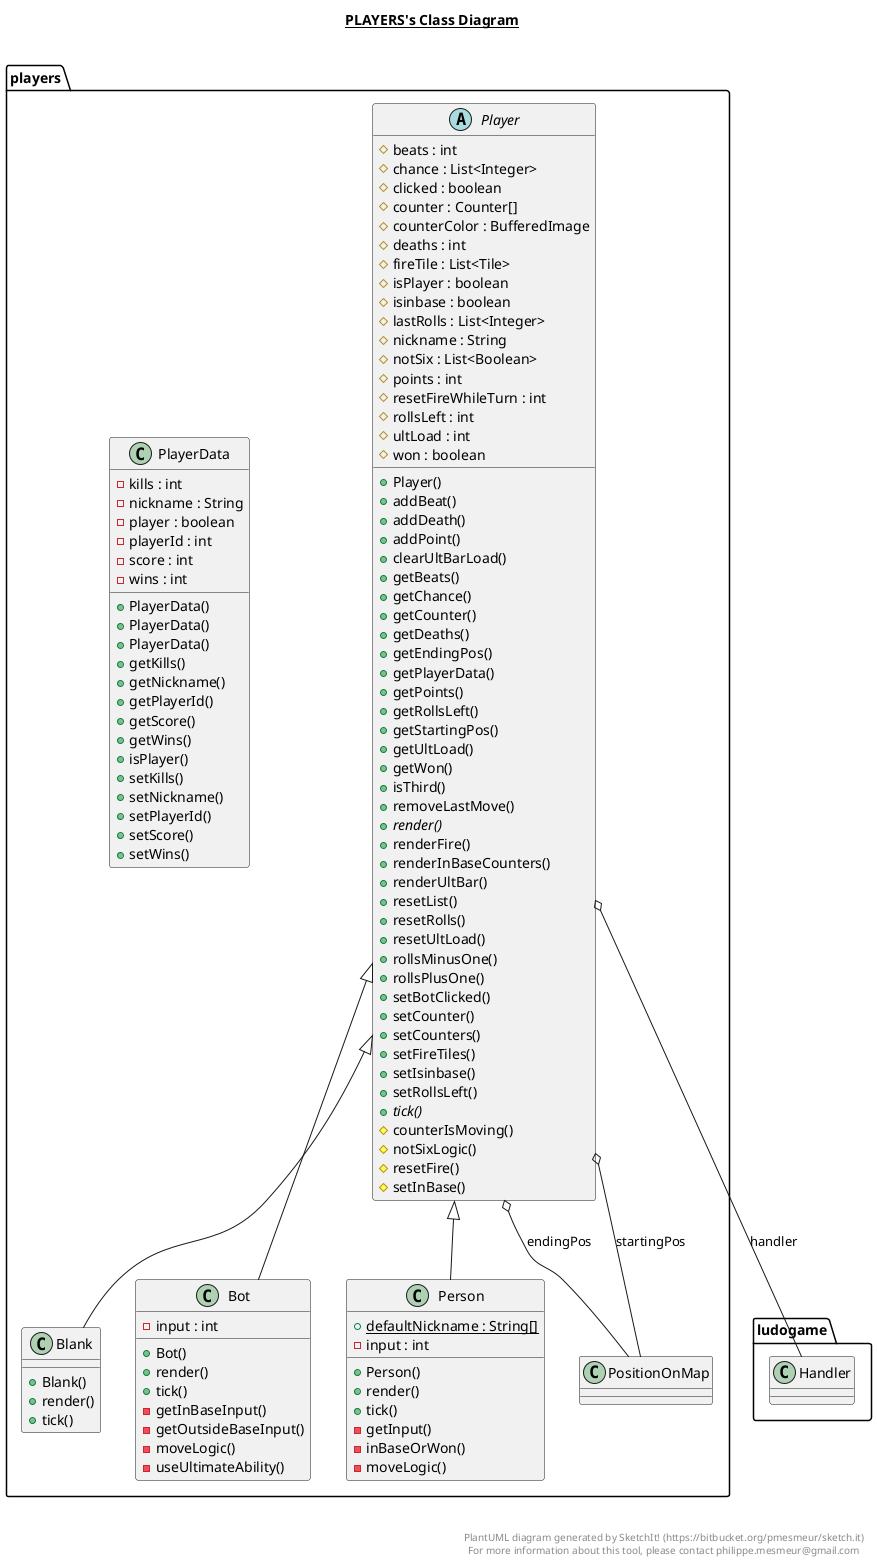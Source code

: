 @startuml

title __PLAYERS's Class Diagram__\n

  namespace players {
    class players.Blank {
        + Blank()
        + render()
        + tick()
    }
  }
  

  namespace players {
    class players.Bot {
        - input : int
        + Bot()
        + render()
        + tick()
        - getInBaseInput()
        - getOutsideBaseInput()
        - moveLogic()
        - useUltimateAbility()
    }
  }
  

  namespace players {
    class players.Person {
        {static} + defaultNickname : String[]
        - input : int
        + Person()
        + render()
        + tick()
        - getInput()
        - inBaseOrWon()
        - moveLogic()
    }
  }
  

  namespace players {
    abstract class players.Player {
        # beats : int
        # chance : List<Integer>
        # clicked : boolean
        # counter : Counter[]
        # counterColor : BufferedImage
        # deaths : int
        # fireTile : List<Tile>
        # isPlayer : boolean
        # isinbase : boolean
        # lastRolls : List<Integer>
        # nickname : String
        # notSix : List<Boolean>
        # points : int
        # resetFireWhileTurn : int
        # rollsLeft : int
        # ultLoad : int
        # won : boolean
        + Player()
        + addBeat()
        + addDeath()
        + addPoint()
        + clearUltBarLoad()
        + getBeats()
        + getChance()
        + getCounter()
        + getDeaths()
        + getEndingPos()
        + getPlayerData()
        + getPoints()
        + getRollsLeft()
        + getStartingPos()
        + getUltLoad()
        + getWon()
        + isThird()
        + removeLastMove()
        {abstract} + render()
        + renderFire()
        + renderInBaseCounters()
        + renderUltBar()
        + resetList()
        + resetRolls()
        + resetUltLoad()
        + rollsMinusOne()
        + rollsPlusOne()
        + setBotClicked()
        + setCounter()
        + setCounters()
        + setFireTiles()
        + setIsinbase()
        + setRollsLeft()
        {abstract} + tick()
        # counterIsMoving()
        # notSixLogic()
        # resetFire()
        # setInBase()
    }
  }
  

  namespace players {
    class players.PlayerData {
        - kills : int
        - nickname : String
        - player : boolean
        - playerId : int
        - score : int
        - wins : int
        + PlayerData()
        + PlayerData()
        + PlayerData()
        + getKills()
        + getNickname()
        + getPlayerId()
        + getScore()
        + getWins()
        + isPlayer()
        + setKills()
        + setNickname()
        + setPlayerId()
        + setScore()
        + setWins()
    }
  }
  

  players.Blank -up-|> players.Player
  players.Bot -up-|> players.Player
  players.Person -up-|> players.Player
  players.Player o-- players.PositionOnMap : endingPos
  players.Player o-- ludogame.Handler : handler
  players.Player o-- players.PositionOnMap : startingPos


right footer


PlantUML diagram generated by SketchIt! (https://bitbucket.org/pmesmeur/sketch.it)
For more information about this tool, please contact philippe.mesmeur@gmail.com
endfooter

@enduml
